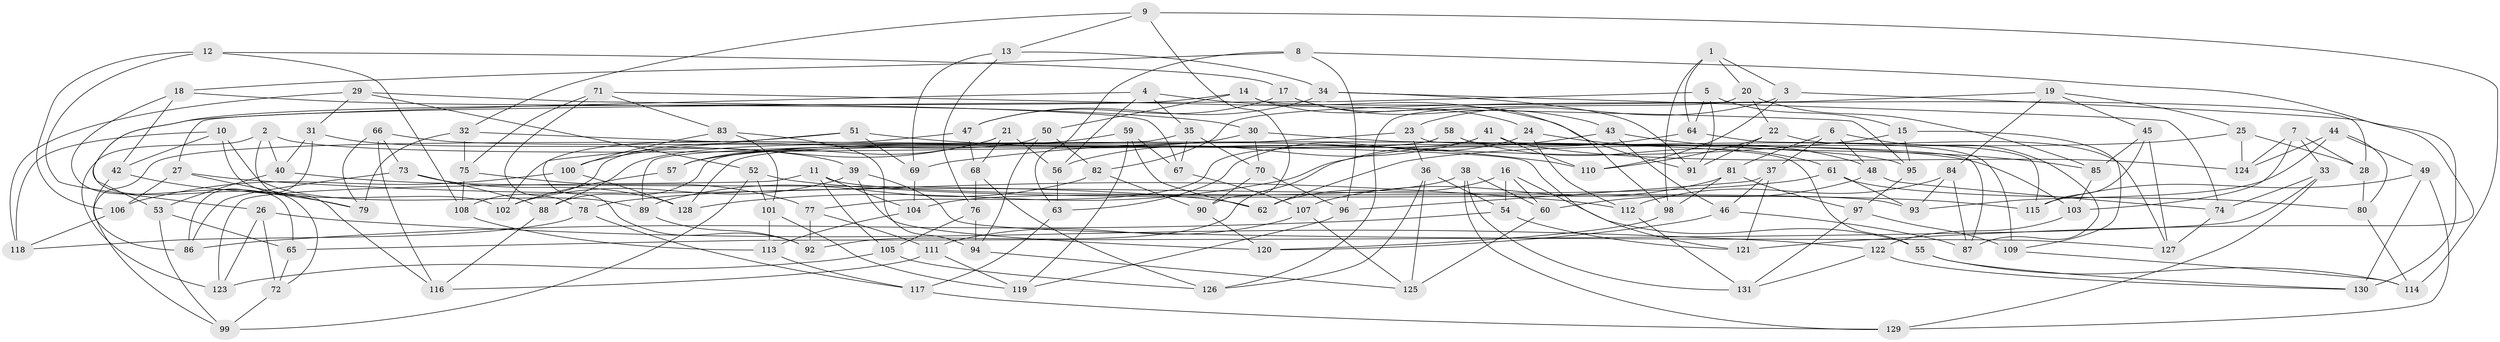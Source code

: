 // Generated by graph-tools (version 1.1) at 2025/56/03/09/25 04:56:55]
// undirected, 131 vertices, 262 edges
graph export_dot {
graph [start="1"]
  node [color=gray90,style=filled];
  1;
  2;
  3;
  4;
  5;
  6;
  7;
  8;
  9;
  10;
  11;
  12;
  13;
  14;
  15;
  16;
  17;
  18;
  19;
  20;
  21;
  22;
  23;
  24;
  25;
  26;
  27;
  28;
  29;
  30;
  31;
  32;
  33;
  34;
  35;
  36;
  37;
  38;
  39;
  40;
  41;
  42;
  43;
  44;
  45;
  46;
  47;
  48;
  49;
  50;
  51;
  52;
  53;
  54;
  55;
  56;
  57;
  58;
  59;
  60;
  61;
  62;
  63;
  64;
  65;
  66;
  67;
  68;
  69;
  70;
  71;
  72;
  73;
  74;
  75;
  76;
  77;
  78;
  79;
  80;
  81;
  82;
  83;
  84;
  85;
  86;
  87;
  88;
  89;
  90;
  91;
  92;
  93;
  94;
  95;
  96;
  97;
  98;
  99;
  100;
  101;
  102;
  103;
  104;
  105;
  106;
  107;
  108;
  109;
  110;
  111;
  112;
  113;
  114;
  115;
  116;
  117;
  118;
  119;
  120;
  121;
  122;
  123;
  124;
  125;
  126;
  127;
  128;
  129;
  130;
  131;
  1 -- 20;
  1 -- 98;
  1 -- 3;
  1 -- 64;
  2 -- 40;
  2 -- 116;
  2 -- 103;
  2 -- 123;
  3 -- 130;
  3 -- 110;
  3 -- 23;
  4 -- 72;
  4 -- 56;
  4 -- 35;
  4 -- 91;
  5 -- 91;
  5 -- 15;
  5 -- 27;
  5 -- 64;
  6 -- 37;
  6 -- 87;
  6 -- 81;
  6 -- 48;
  7 -- 28;
  7 -- 103;
  7 -- 124;
  7 -- 33;
  8 -- 63;
  8 -- 96;
  8 -- 121;
  8 -- 18;
  9 -- 32;
  9 -- 13;
  9 -- 90;
  9 -- 114;
  10 -- 118;
  10 -- 102;
  10 -- 42;
  10 -- 89;
  11 -- 123;
  11 -- 93;
  11 -- 104;
  11 -- 105;
  12 -- 17;
  12 -- 26;
  12 -- 106;
  12 -- 108;
  13 -- 34;
  13 -- 76;
  13 -- 69;
  14 -- 53;
  14 -- 28;
  14 -- 24;
  14 -- 50;
  15 -- 109;
  15 -- 95;
  15 -- 69;
  16 -- 54;
  16 -- 60;
  16 -- 55;
  16 -- 62;
  17 -- 47;
  17 -- 43;
  17 -- 98;
  18 -- 42;
  18 -- 30;
  18 -- 65;
  19 -- 82;
  19 -- 25;
  19 -- 84;
  19 -- 45;
  20 -- 22;
  20 -- 85;
  20 -- 126;
  21 -- 57;
  21 -- 56;
  21 -- 100;
  21 -- 68;
  22 -- 110;
  22 -- 91;
  22 -- 127;
  23 -- 36;
  23 -- 57;
  23 -- 87;
  24 -- 63;
  24 -- 48;
  24 -- 112;
  25 -- 62;
  25 -- 28;
  25 -- 124;
  26 -- 123;
  26 -- 122;
  26 -- 72;
  27 -- 106;
  27 -- 79;
  27 -- 112;
  28 -- 80;
  29 -- 118;
  29 -- 52;
  29 -- 31;
  29 -- 67;
  30 -- 57;
  30 -- 70;
  30 -- 55;
  31 -- 86;
  31 -- 39;
  31 -- 40;
  32 -- 79;
  32 -- 75;
  32 -- 121;
  33 -- 65;
  33 -- 129;
  33 -- 74;
  34 -- 47;
  34 -- 74;
  34 -- 91;
  35 -- 67;
  35 -- 70;
  35 -- 89;
  36 -- 126;
  36 -- 125;
  36 -- 54;
  37 -- 96;
  37 -- 121;
  37 -- 46;
  38 -- 129;
  38 -- 104;
  38 -- 131;
  38 -- 60;
  39 -- 127;
  39 -- 120;
  39 -- 102;
  40 -- 53;
  40 -- 62;
  41 -- 77;
  41 -- 110;
  41 -- 124;
  41 -- 56;
  42 -- 86;
  42 -- 79;
  43 -- 46;
  43 -- 92;
  43 -- 85;
  44 -- 49;
  44 -- 80;
  44 -- 124;
  44 -- 93;
  45 -- 115;
  45 -- 127;
  45 -- 85;
  46 -- 120;
  46 -- 87;
  47 -- 68;
  47 -- 102;
  48 -- 74;
  48 -- 60;
  49 -- 129;
  49 -- 115;
  49 -- 130;
  50 -- 82;
  50 -- 108;
  50 -- 94;
  51 -- 99;
  51 -- 92;
  51 -- 110;
  51 -- 69;
  52 -- 99;
  52 -- 115;
  52 -- 101;
  53 -- 65;
  53 -- 99;
  54 -- 86;
  54 -- 121;
  55 -- 130;
  55 -- 114;
  56 -- 63;
  57 -- 102;
  58 -- 128;
  58 -- 88;
  58 -- 61;
  58 -- 109;
  59 -- 88;
  59 -- 62;
  59 -- 67;
  59 -- 119;
  60 -- 125;
  61 -- 93;
  61 -- 78;
  61 -- 80;
  63 -- 117;
  64 -- 115;
  64 -- 128;
  65 -- 72;
  66 -- 116;
  66 -- 95;
  66 -- 79;
  66 -- 73;
  67 -- 107;
  68 -- 126;
  68 -- 76;
  69 -- 104;
  70 -- 96;
  70 -- 90;
  71 -- 78;
  71 -- 83;
  71 -- 95;
  71 -- 75;
  72 -- 99;
  73 -- 128;
  73 -- 88;
  73 -- 86;
  74 -- 127;
  75 -- 77;
  75 -- 108;
  76 -- 105;
  76 -- 94;
  77 -- 111;
  77 -- 92;
  78 -- 118;
  78 -- 117;
  80 -- 114;
  81 -- 98;
  81 -- 97;
  81 -- 107;
  82 -- 89;
  82 -- 90;
  83 -- 100;
  83 -- 101;
  83 -- 94;
  84 -- 93;
  84 -- 87;
  84 -- 112;
  85 -- 103;
  88 -- 116;
  89 -- 92;
  90 -- 120;
  94 -- 125;
  95 -- 97;
  96 -- 119;
  97 -- 131;
  97 -- 109;
  98 -- 120;
  100 -- 128;
  100 -- 106;
  101 -- 113;
  101 -- 119;
  103 -- 122;
  104 -- 113;
  105 -- 123;
  105 -- 126;
  106 -- 118;
  107 -- 125;
  107 -- 111;
  108 -- 113;
  109 -- 114;
  111 -- 119;
  111 -- 116;
  112 -- 131;
  113 -- 117;
  117 -- 129;
  122 -- 131;
  122 -- 130;
}
